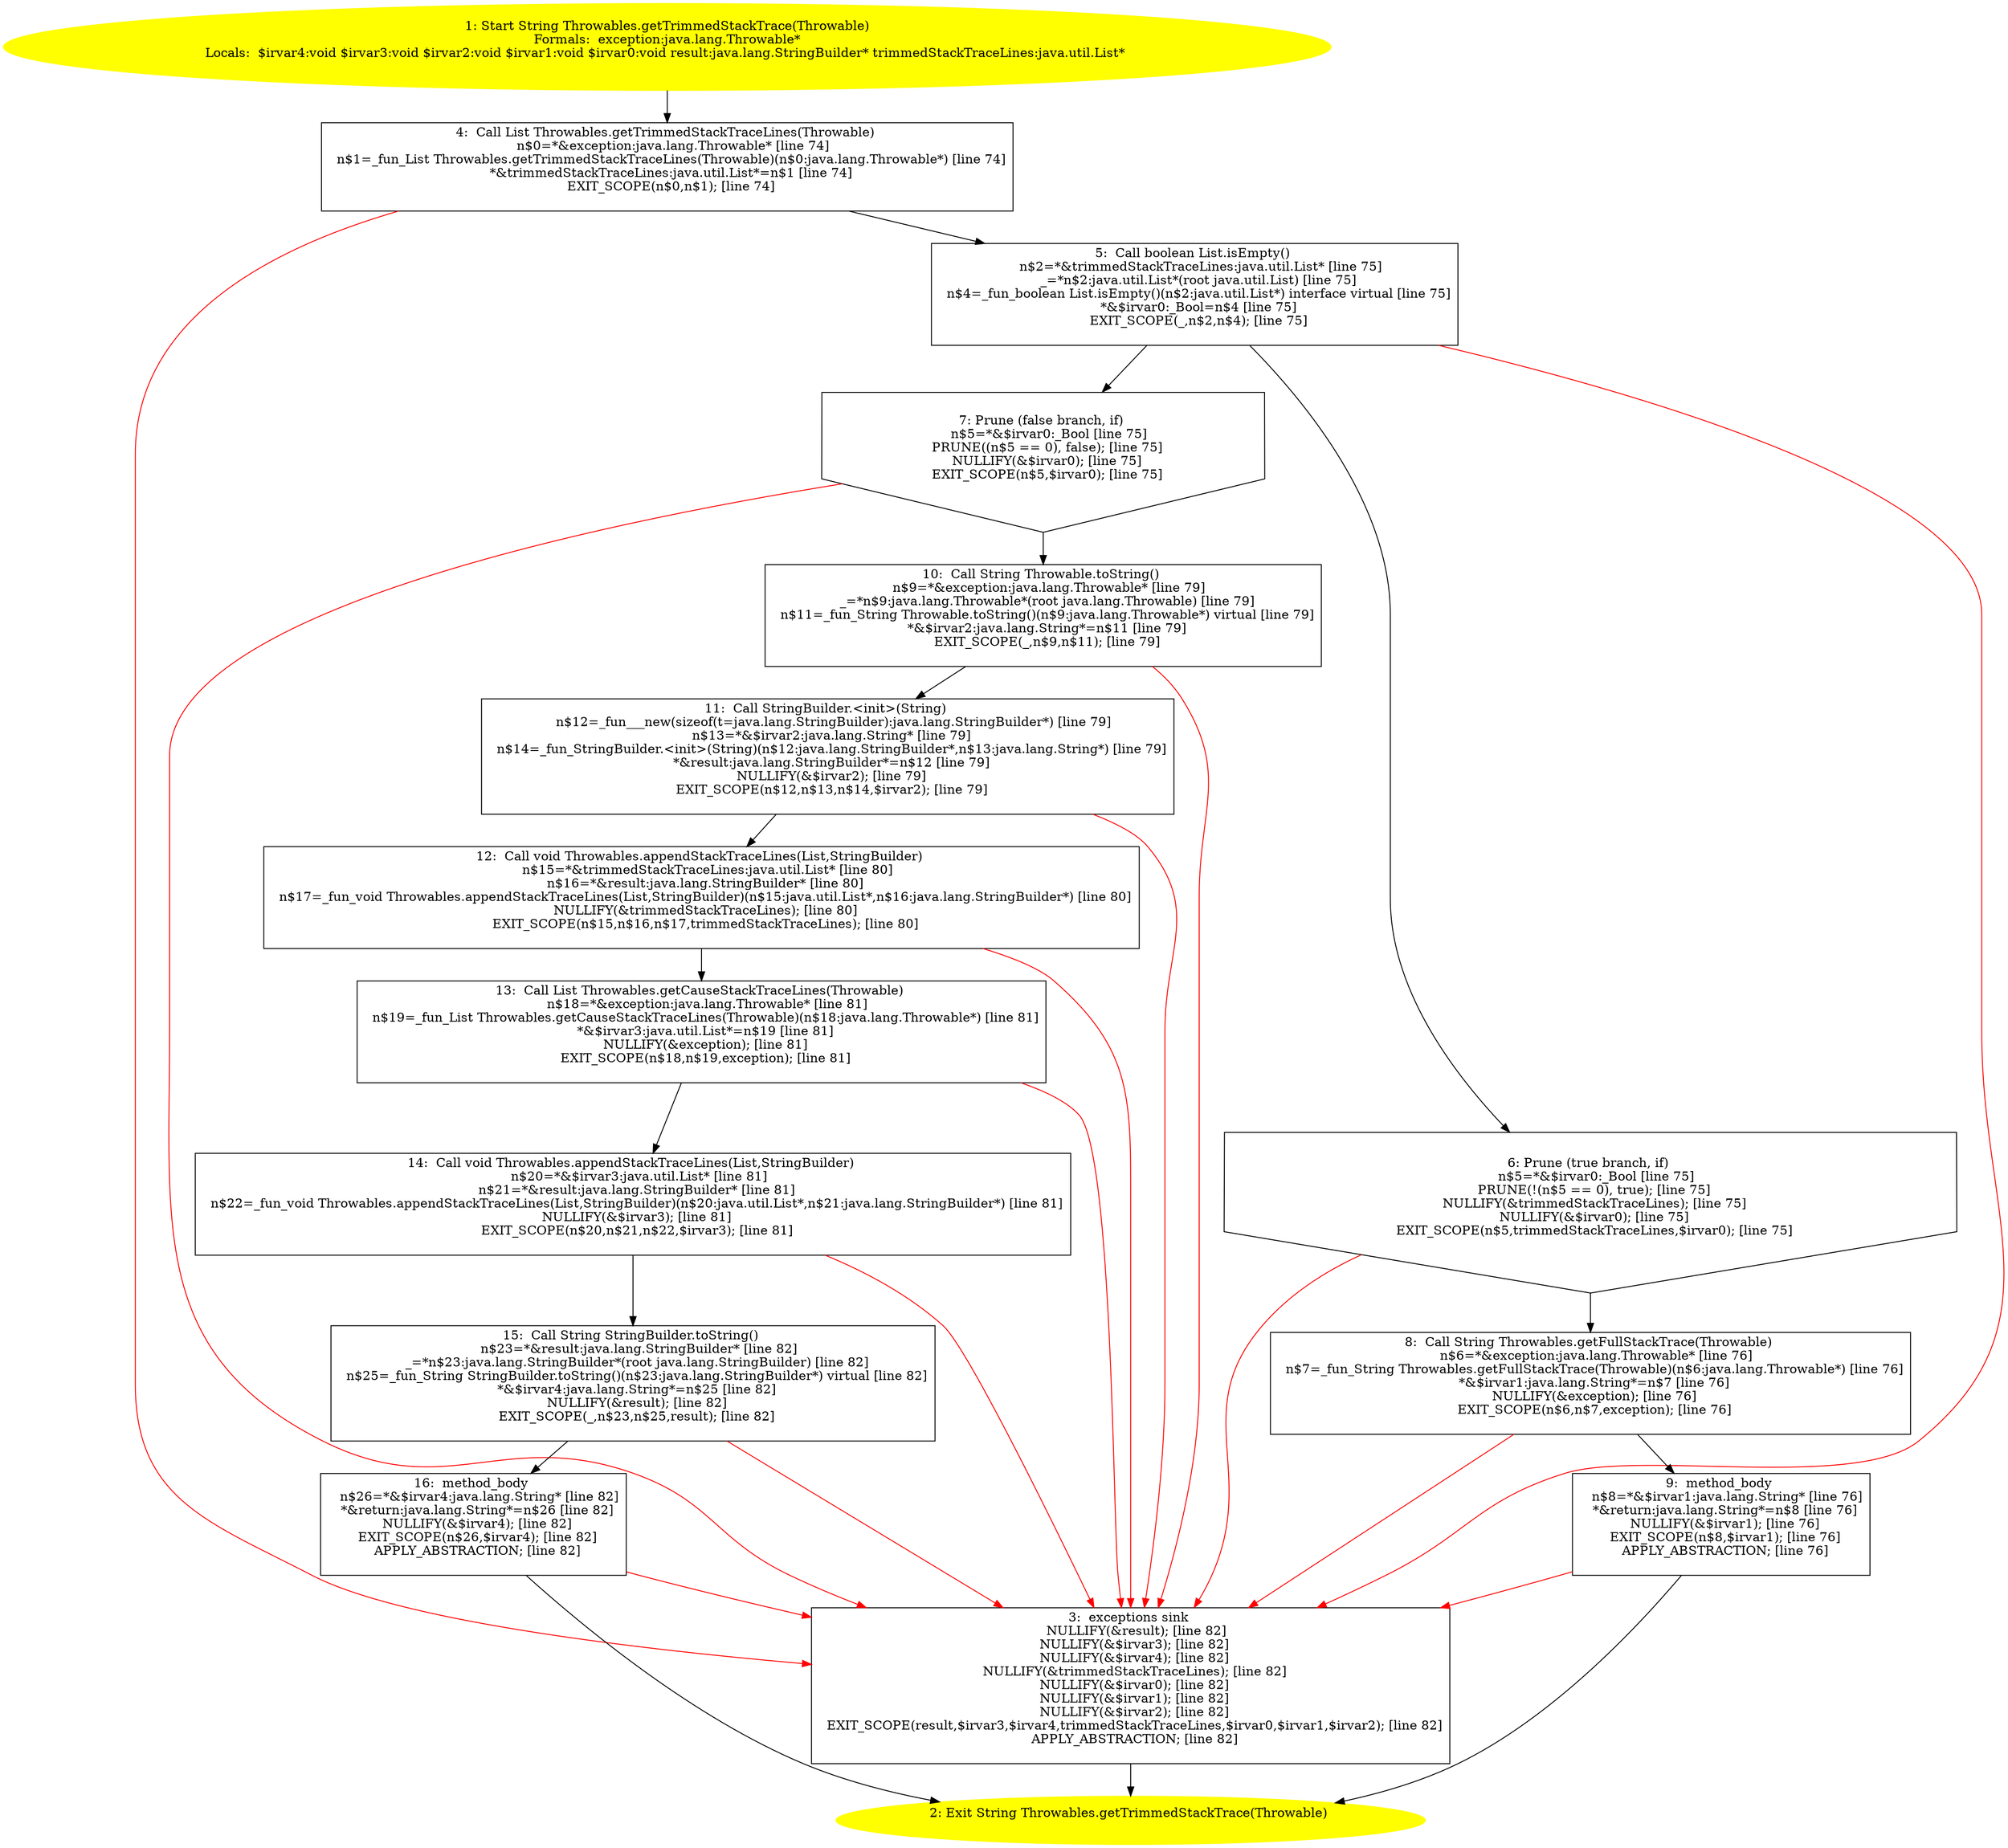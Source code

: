/* @generated */
digraph cfg {
"org.junit.internal.Throwables.getTrimmedStackTrace(java.lang.Throwable):java.lang.String.f3343d70a5177539c2768b8e8a36715b_1" [label="1: Start String Throwables.getTrimmedStackTrace(Throwable)\nFormals:  exception:java.lang.Throwable*\nLocals:  $irvar4:void $irvar3:void $irvar2:void $irvar1:void $irvar0:void result:java.lang.StringBuilder* trimmedStackTraceLines:java.util.List* \n  " color=yellow style=filled]
	

	 "org.junit.internal.Throwables.getTrimmedStackTrace(java.lang.Throwable):java.lang.String.f3343d70a5177539c2768b8e8a36715b_1" -> "org.junit.internal.Throwables.getTrimmedStackTrace(java.lang.Throwable):java.lang.String.f3343d70a5177539c2768b8e8a36715b_4" ;
"org.junit.internal.Throwables.getTrimmedStackTrace(java.lang.Throwable):java.lang.String.f3343d70a5177539c2768b8e8a36715b_2" [label="2: Exit String Throwables.getTrimmedStackTrace(Throwable) \n  " color=yellow style=filled]
	

"org.junit.internal.Throwables.getTrimmedStackTrace(java.lang.Throwable):java.lang.String.f3343d70a5177539c2768b8e8a36715b_3" [label="3:  exceptions sink \n   NULLIFY(&result); [line 82]\n  NULLIFY(&$irvar3); [line 82]\n  NULLIFY(&$irvar4); [line 82]\n  NULLIFY(&trimmedStackTraceLines); [line 82]\n  NULLIFY(&$irvar0); [line 82]\n  NULLIFY(&$irvar1); [line 82]\n  NULLIFY(&$irvar2); [line 82]\n  EXIT_SCOPE(result,$irvar3,$irvar4,trimmedStackTraceLines,$irvar0,$irvar1,$irvar2); [line 82]\n  APPLY_ABSTRACTION; [line 82]\n " shape="box"]
	

	 "org.junit.internal.Throwables.getTrimmedStackTrace(java.lang.Throwable):java.lang.String.f3343d70a5177539c2768b8e8a36715b_3" -> "org.junit.internal.Throwables.getTrimmedStackTrace(java.lang.Throwable):java.lang.String.f3343d70a5177539c2768b8e8a36715b_2" ;
"org.junit.internal.Throwables.getTrimmedStackTrace(java.lang.Throwable):java.lang.String.f3343d70a5177539c2768b8e8a36715b_4" [label="4:  Call List Throwables.getTrimmedStackTraceLines(Throwable) \n   n$0=*&exception:java.lang.Throwable* [line 74]\n  n$1=_fun_List Throwables.getTrimmedStackTraceLines(Throwable)(n$0:java.lang.Throwable*) [line 74]\n  *&trimmedStackTraceLines:java.util.List*=n$1 [line 74]\n  EXIT_SCOPE(n$0,n$1); [line 74]\n " shape="box"]
	

	 "org.junit.internal.Throwables.getTrimmedStackTrace(java.lang.Throwable):java.lang.String.f3343d70a5177539c2768b8e8a36715b_4" -> "org.junit.internal.Throwables.getTrimmedStackTrace(java.lang.Throwable):java.lang.String.f3343d70a5177539c2768b8e8a36715b_5" ;
	 "org.junit.internal.Throwables.getTrimmedStackTrace(java.lang.Throwable):java.lang.String.f3343d70a5177539c2768b8e8a36715b_4" -> "org.junit.internal.Throwables.getTrimmedStackTrace(java.lang.Throwable):java.lang.String.f3343d70a5177539c2768b8e8a36715b_3" [color="red" ];
"org.junit.internal.Throwables.getTrimmedStackTrace(java.lang.Throwable):java.lang.String.f3343d70a5177539c2768b8e8a36715b_5" [label="5:  Call boolean List.isEmpty() \n   n$2=*&trimmedStackTraceLines:java.util.List* [line 75]\n  _=*n$2:java.util.List*(root java.util.List) [line 75]\n  n$4=_fun_boolean List.isEmpty()(n$2:java.util.List*) interface virtual [line 75]\n  *&$irvar0:_Bool=n$4 [line 75]\n  EXIT_SCOPE(_,n$2,n$4); [line 75]\n " shape="box"]
	

	 "org.junit.internal.Throwables.getTrimmedStackTrace(java.lang.Throwable):java.lang.String.f3343d70a5177539c2768b8e8a36715b_5" -> "org.junit.internal.Throwables.getTrimmedStackTrace(java.lang.Throwable):java.lang.String.f3343d70a5177539c2768b8e8a36715b_6" ;
	 "org.junit.internal.Throwables.getTrimmedStackTrace(java.lang.Throwable):java.lang.String.f3343d70a5177539c2768b8e8a36715b_5" -> "org.junit.internal.Throwables.getTrimmedStackTrace(java.lang.Throwable):java.lang.String.f3343d70a5177539c2768b8e8a36715b_7" ;
	 "org.junit.internal.Throwables.getTrimmedStackTrace(java.lang.Throwable):java.lang.String.f3343d70a5177539c2768b8e8a36715b_5" -> "org.junit.internal.Throwables.getTrimmedStackTrace(java.lang.Throwable):java.lang.String.f3343d70a5177539c2768b8e8a36715b_3" [color="red" ];
"org.junit.internal.Throwables.getTrimmedStackTrace(java.lang.Throwable):java.lang.String.f3343d70a5177539c2768b8e8a36715b_6" [label="6: Prune (true branch, if) \n   n$5=*&$irvar0:_Bool [line 75]\n  PRUNE(!(n$5 == 0), true); [line 75]\n  NULLIFY(&trimmedStackTraceLines); [line 75]\n  NULLIFY(&$irvar0); [line 75]\n  EXIT_SCOPE(n$5,trimmedStackTraceLines,$irvar0); [line 75]\n " shape="invhouse"]
	

	 "org.junit.internal.Throwables.getTrimmedStackTrace(java.lang.Throwable):java.lang.String.f3343d70a5177539c2768b8e8a36715b_6" -> "org.junit.internal.Throwables.getTrimmedStackTrace(java.lang.Throwable):java.lang.String.f3343d70a5177539c2768b8e8a36715b_8" ;
	 "org.junit.internal.Throwables.getTrimmedStackTrace(java.lang.Throwable):java.lang.String.f3343d70a5177539c2768b8e8a36715b_6" -> "org.junit.internal.Throwables.getTrimmedStackTrace(java.lang.Throwable):java.lang.String.f3343d70a5177539c2768b8e8a36715b_3" [color="red" ];
"org.junit.internal.Throwables.getTrimmedStackTrace(java.lang.Throwable):java.lang.String.f3343d70a5177539c2768b8e8a36715b_7" [label="7: Prune (false branch, if) \n   n$5=*&$irvar0:_Bool [line 75]\n  PRUNE((n$5 == 0), false); [line 75]\n  NULLIFY(&$irvar0); [line 75]\n  EXIT_SCOPE(n$5,$irvar0); [line 75]\n " shape="invhouse"]
	

	 "org.junit.internal.Throwables.getTrimmedStackTrace(java.lang.Throwable):java.lang.String.f3343d70a5177539c2768b8e8a36715b_7" -> "org.junit.internal.Throwables.getTrimmedStackTrace(java.lang.Throwable):java.lang.String.f3343d70a5177539c2768b8e8a36715b_10" ;
	 "org.junit.internal.Throwables.getTrimmedStackTrace(java.lang.Throwable):java.lang.String.f3343d70a5177539c2768b8e8a36715b_7" -> "org.junit.internal.Throwables.getTrimmedStackTrace(java.lang.Throwable):java.lang.String.f3343d70a5177539c2768b8e8a36715b_3" [color="red" ];
"org.junit.internal.Throwables.getTrimmedStackTrace(java.lang.Throwable):java.lang.String.f3343d70a5177539c2768b8e8a36715b_8" [label="8:  Call String Throwables.getFullStackTrace(Throwable) \n   n$6=*&exception:java.lang.Throwable* [line 76]\n  n$7=_fun_String Throwables.getFullStackTrace(Throwable)(n$6:java.lang.Throwable*) [line 76]\n  *&$irvar1:java.lang.String*=n$7 [line 76]\n  NULLIFY(&exception); [line 76]\n  EXIT_SCOPE(n$6,n$7,exception); [line 76]\n " shape="box"]
	

	 "org.junit.internal.Throwables.getTrimmedStackTrace(java.lang.Throwable):java.lang.String.f3343d70a5177539c2768b8e8a36715b_8" -> "org.junit.internal.Throwables.getTrimmedStackTrace(java.lang.Throwable):java.lang.String.f3343d70a5177539c2768b8e8a36715b_9" ;
	 "org.junit.internal.Throwables.getTrimmedStackTrace(java.lang.Throwable):java.lang.String.f3343d70a5177539c2768b8e8a36715b_8" -> "org.junit.internal.Throwables.getTrimmedStackTrace(java.lang.Throwable):java.lang.String.f3343d70a5177539c2768b8e8a36715b_3" [color="red" ];
"org.junit.internal.Throwables.getTrimmedStackTrace(java.lang.Throwable):java.lang.String.f3343d70a5177539c2768b8e8a36715b_9" [label="9:  method_body \n   n$8=*&$irvar1:java.lang.String* [line 76]\n  *&return:java.lang.String*=n$8 [line 76]\n  NULLIFY(&$irvar1); [line 76]\n  EXIT_SCOPE(n$8,$irvar1); [line 76]\n  APPLY_ABSTRACTION; [line 76]\n " shape="box"]
	

	 "org.junit.internal.Throwables.getTrimmedStackTrace(java.lang.Throwable):java.lang.String.f3343d70a5177539c2768b8e8a36715b_9" -> "org.junit.internal.Throwables.getTrimmedStackTrace(java.lang.Throwable):java.lang.String.f3343d70a5177539c2768b8e8a36715b_2" ;
	 "org.junit.internal.Throwables.getTrimmedStackTrace(java.lang.Throwable):java.lang.String.f3343d70a5177539c2768b8e8a36715b_9" -> "org.junit.internal.Throwables.getTrimmedStackTrace(java.lang.Throwable):java.lang.String.f3343d70a5177539c2768b8e8a36715b_3" [color="red" ];
"org.junit.internal.Throwables.getTrimmedStackTrace(java.lang.Throwable):java.lang.String.f3343d70a5177539c2768b8e8a36715b_10" [label="10:  Call String Throwable.toString() \n   n$9=*&exception:java.lang.Throwable* [line 79]\n  _=*n$9:java.lang.Throwable*(root java.lang.Throwable) [line 79]\n  n$11=_fun_String Throwable.toString()(n$9:java.lang.Throwable*) virtual [line 79]\n  *&$irvar2:java.lang.String*=n$11 [line 79]\n  EXIT_SCOPE(_,n$9,n$11); [line 79]\n " shape="box"]
	

	 "org.junit.internal.Throwables.getTrimmedStackTrace(java.lang.Throwable):java.lang.String.f3343d70a5177539c2768b8e8a36715b_10" -> "org.junit.internal.Throwables.getTrimmedStackTrace(java.lang.Throwable):java.lang.String.f3343d70a5177539c2768b8e8a36715b_11" ;
	 "org.junit.internal.Throwables.getTrimmedStackTrace(java.lang.Throwable):java.lang.String.f3343d70a5177539c2768b8e8a36715b_10" -> "org.junit.internal.Throwables.getTrimmedStackTrace(java.lang.Throwable):java.lang.String.f3343d70a5177539c2768b8e8a36715b_3" [color="red" ];
"org.junit.internal.Throwables.getTrimmedStackTrace(java.lang.Throwable):java.lang.String.f3343d70a5177539c2768b8e8a36715b_11" [label="11:  Call StringBuilder.<init>(String) \n   n$12=_fun___new(sizeof(t=java.lang.StringBuilder):java.lang.StringBuilder*) [line 79]\n  n$13=*&$irvar2:java.lang.String* [line 79]\n  n$14=_fun_StringBuilder.<init>(String)(n$12:java.lang.StringBuilder*,n$13:java.lang.String*) [line 79]\n  *&result:java.lang.StringBuilder*=n$12 [line 79]\n  NULLIFY(&$irvar2); [line 79]\n  EXIT_SCOPE(n$12,n$13,n$14,$irvar2); [line 79]\n " shape="box"]
	

	 "org.junit.internal.Throwables.getTrimmedStackTrace(java.lang.Throwable):java.lang.String.f3343d70a5177539c2768b8e8a36715b_11" -> "org.junit.internal.Throwables.getTrimmedStackTrace(java.lang.Throwable):java.lang.String.f3343d70a5177539c2768b8e8a36715b_12" ;
	 "org.junit.internal.Throwables.getTrimmedStackTrace(java.lang.Throwable):java.lang.String.f3343d70a5177539c2768b8e8a36715b_11" -> "org.junit.internal.Throwables.getTrimmedStackTrace(java.lang.Throwable):java.lang.String.f3343d70a5177539c2768b8e8a36715b_3" [color="red" ];
"org.junit.internal.Throwables.getTrimmedStackTrace(java.lang.Throwable):java.lang.String.f3343d70a5177539c2768b8e8a36715b_12" [label="12:  Call void Throwables.appendStackTraceLines(List,StringBuilder) \n   n$15=*&trimmedStackTraceLines:java.util.List* [line 80]\n  n$16=*&result:java.lang.StringBuilder* [line 80]\n  n$17=_fun_void Throwables.appendStackTraceLines(List,StringBuilder)(n$15:java.util.List*,n$16:java.lang.StringBuilder*) [line 80]\n  NULLIFY(&trimmedStackTraceLines); [line 80]\n  EXIT_SCOPE(n$15,n$16,n$17,trimmedStackTraceLines); [line 80]\n " shape="box"]
	

	 "org.junit.internal.Throwables.getTrimmedStackTrace(java.lang.Throwable):java.lang.String.f3343d70a5177539c2768b8e8a36715b_12" -> "org.junit.internal.Throwables.getTrimmedStackTrace(java.lang.Throwable):java.lang.String.f3343d70a5177539c2768b8e8a36715b_13" ;
	 "org.junit.internal.Throwables.getTrimmedStackTrace(java.lang.Throwable):java.lang.String.f3343d70a5177539c2768b8e8a36715b_12" -> "org.junit.internal.Throwables.getTrimmedStackTrace(java.lang.Throwable):java.lang.String.f3343d70a5177539c2768b8e8a36715b_3" [color="red" ];
"org.junit.internal.Throwables.getTrimmedStackTrace(java.lang.Throwable):java.lang.String.f3343d70a5177539c2768b8e8a36715b_13" [label="13:  Call List Throwables.getCauseStackTraceLines(Throwable) \n   n$18=*&exception:java.lang.Throwable* [line 81]\n  n$19=_fun_List Throwables.getCauseStackTraceLines(Throwable)(n$18:java.lang.Throwable*) [line 81]\n  *&$irvar3:java.util.List*=n$19 [line 81]\n  NULLIFY(&exception); [line 81]\n  EXIT_SCOPE(n$18,n$19,exception); [line 81]\n " shape="box"]
	

	 "org.junit.internal.Throwables.getTrimmedStackTrace(java.lang.Throwable):java.lang.String.f3343d70a5177539c2768b8e8a36715b_13" -> "org.junit.internal.Throwables.getTrimmedStackTrace(java.lang.Throwable):java.lang.String.f3343d70a5177539c2768b8e8a36715b_14" ;
	 "org.junit.internal.Throwables.getTrimmedStackTrace(java.lang.Throwable):java.lang.String.f3343d70a5177539c2768b8e8a36715b_13" -> "org.junit.internal.Throwables.getTrimmedStackTrace(java.lang.Throwable):java.lang.String.f3343d70a5177539c2768b8e8a36715b_3" [color="red" ];
"org.junit.internal.Throwables.getTrimmedStackTrace(java.lang.Throwable):java.lang.String.f3343d70a5177539c2768b8e8a36715b_14" [label="14:  Call void Throwables.appendStackTraceLines(List,StringBuilder) \n   n$20=*&$irvar3:java.util.List* [line 81]\n  n$21=*&result:java.lang.StringBuilder* [line 81]\n  n$22=_fun_void Throwables.appendStackTraceLines(List,StringBuilder)(n$20:java.util.List*,n$21:java.lang.StringBuilder*) [line 81]\n  NULLIFY(&$irvar3); [line 81]\n  EXIT_SCOPE(n$20,n$21,n$22,$irvar3); [line 81]\n " shape="box"]
	

	 "org.junit.internal.Throwables.getTrimmedStackTrace(java.lang.Throwable):java.lang.String.f3343d70a5177539c2768b8e8a36715b_14" -> "org.junit.internal.Throwables.getTrimmedStackTrace(java.lang.Throwable):java.lang.String.f3343d70a5177539c2768b8e8a36715b_15" ;
	 "org.junit.internal.Throwables.getTrimmedStackTrace(java.lang.Throwable):java.lang.String.f3343d70a5177539c2768b8e8a36715b_14" -> "org.junit.internal.Throwables.getTrimmedStackTrace(java.lang.Throwable):java.lang.String.f3343d70a5177539c2768b8e8a36715b_3" [color="red" ];
"org.junit.internal.Throwables.getTrimmedStackTrace(java.lang.Throwable):java.lang.String.f3343d70a5177539c2768b8e8a36715b_15" [label="15:  Call String StringBuilder.toString() \n   n$23=*&result:java.lang.StringBuilder* [line 82]\n  _=*n$23:java.lang.StringBuilder*(root java.lang.StringBuilder) [line 82]\n  n$25=_fun_String StringBuilder.toString()(n$23:java.lang.StringBuilder*) virtual [line 82]\n  *&$irvar4:java.lang.String*=n$25 [line 82]\n  NULLIFY(&result); [line 82]\n  EXIT_SCOPE(_,n$23,n$25,result); [line 82]\n " shape="box"]
	

	 "org.junit.internal.Throwables.getTrimmedStackTrace(java.lang.Throwable):java.lang.String.f3343d70a5177539c2768b8e8a36715b_15" -> "org.junit.internal.Throwables.getTrimmedStackTrace(java.lang.Throwable):java.lang.String.f3343d70a5177539c2768b8e8a36715b_16" ;
	 "org.junit.internal.Throwables.getTrimmedStackTrace(java.lang.Throwable):java.lang.String.f3343d70a5177539c2768b8e8a36715b_15" -> "org.junit.internal.Throwables.getTrimmedStackTrace(java.lang.Throwable):java.lang.String.f3343d70a5177539c2768b8e8a36715b_3" [color="red" ];
"org.junit.internal.Throwables.getTrimmedStackTrace(java.lang.Throwable):java.lang.String.f3343d70a5177539c2768b8e8a36715b_16" [label="16:  method_body \n   n$26=*&$irvar4:java.lang.String* [line 82]\n  *&return:java.lang.String*=n$26 [line 82]\n  NULLIFY(&$irvar4); [line 82]\n  EXIT_SCOPE(n$26,$irvar4); [line 82]\n  APPLY_ABSTRACTION; [line 82]\n " shape="box"]
	

	 "org.junit.internal.Throwables.getTrimmedStackTrace(java.lang.Throwable):java.lang.String.f3343d70a5177539c2768b8e8a36715b_16" -> "org.junit.internal.Throwables.getTrimmedStackTrace(java.lang.Throwable):java.lang.String.f3343d70a5177539c2768b8e8a36715b_2" ;
	 "org.junit.internal.Throwables.getTrimmedStackTrace(java.lang.Throwable):java.lang.String.f3343d70a5177539c2768b8e8a36715b_16" -> "org.junit.internal.Throwables.getTrimmedStackTrace(java.lang.Throwable):java.lang.String.f3343d70a5177539c2768b8e8a36715b_3" [color="red" ];
}
